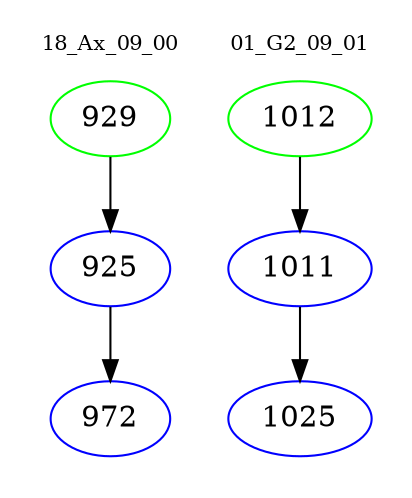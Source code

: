 digraph{
subgraph cluster_0 {
color = white
label = "18_Ax_09_00";
fontsize=10;
T0_929 [label="929", color="green"]
T0_929 -> T0_925 [color="black"]
T0_925 [label="925", color="blue"]
T0_925 -> T0_972 [color="black"]
T0_972 [label="972", color="blue"]
}
subgraph cluster_1 {
color = white
label = "01_G2_09_01";
fontsize=10;
T1_1012 [label="1012", color="green"]
T1_1012 -> T1_1011 [color="black"]
T1_1011 [label="1011", color="blue"]
T1_1011 -> T1_1025 [color="black"]
T1_1025 [label="1025", color="blue"]
}
}
